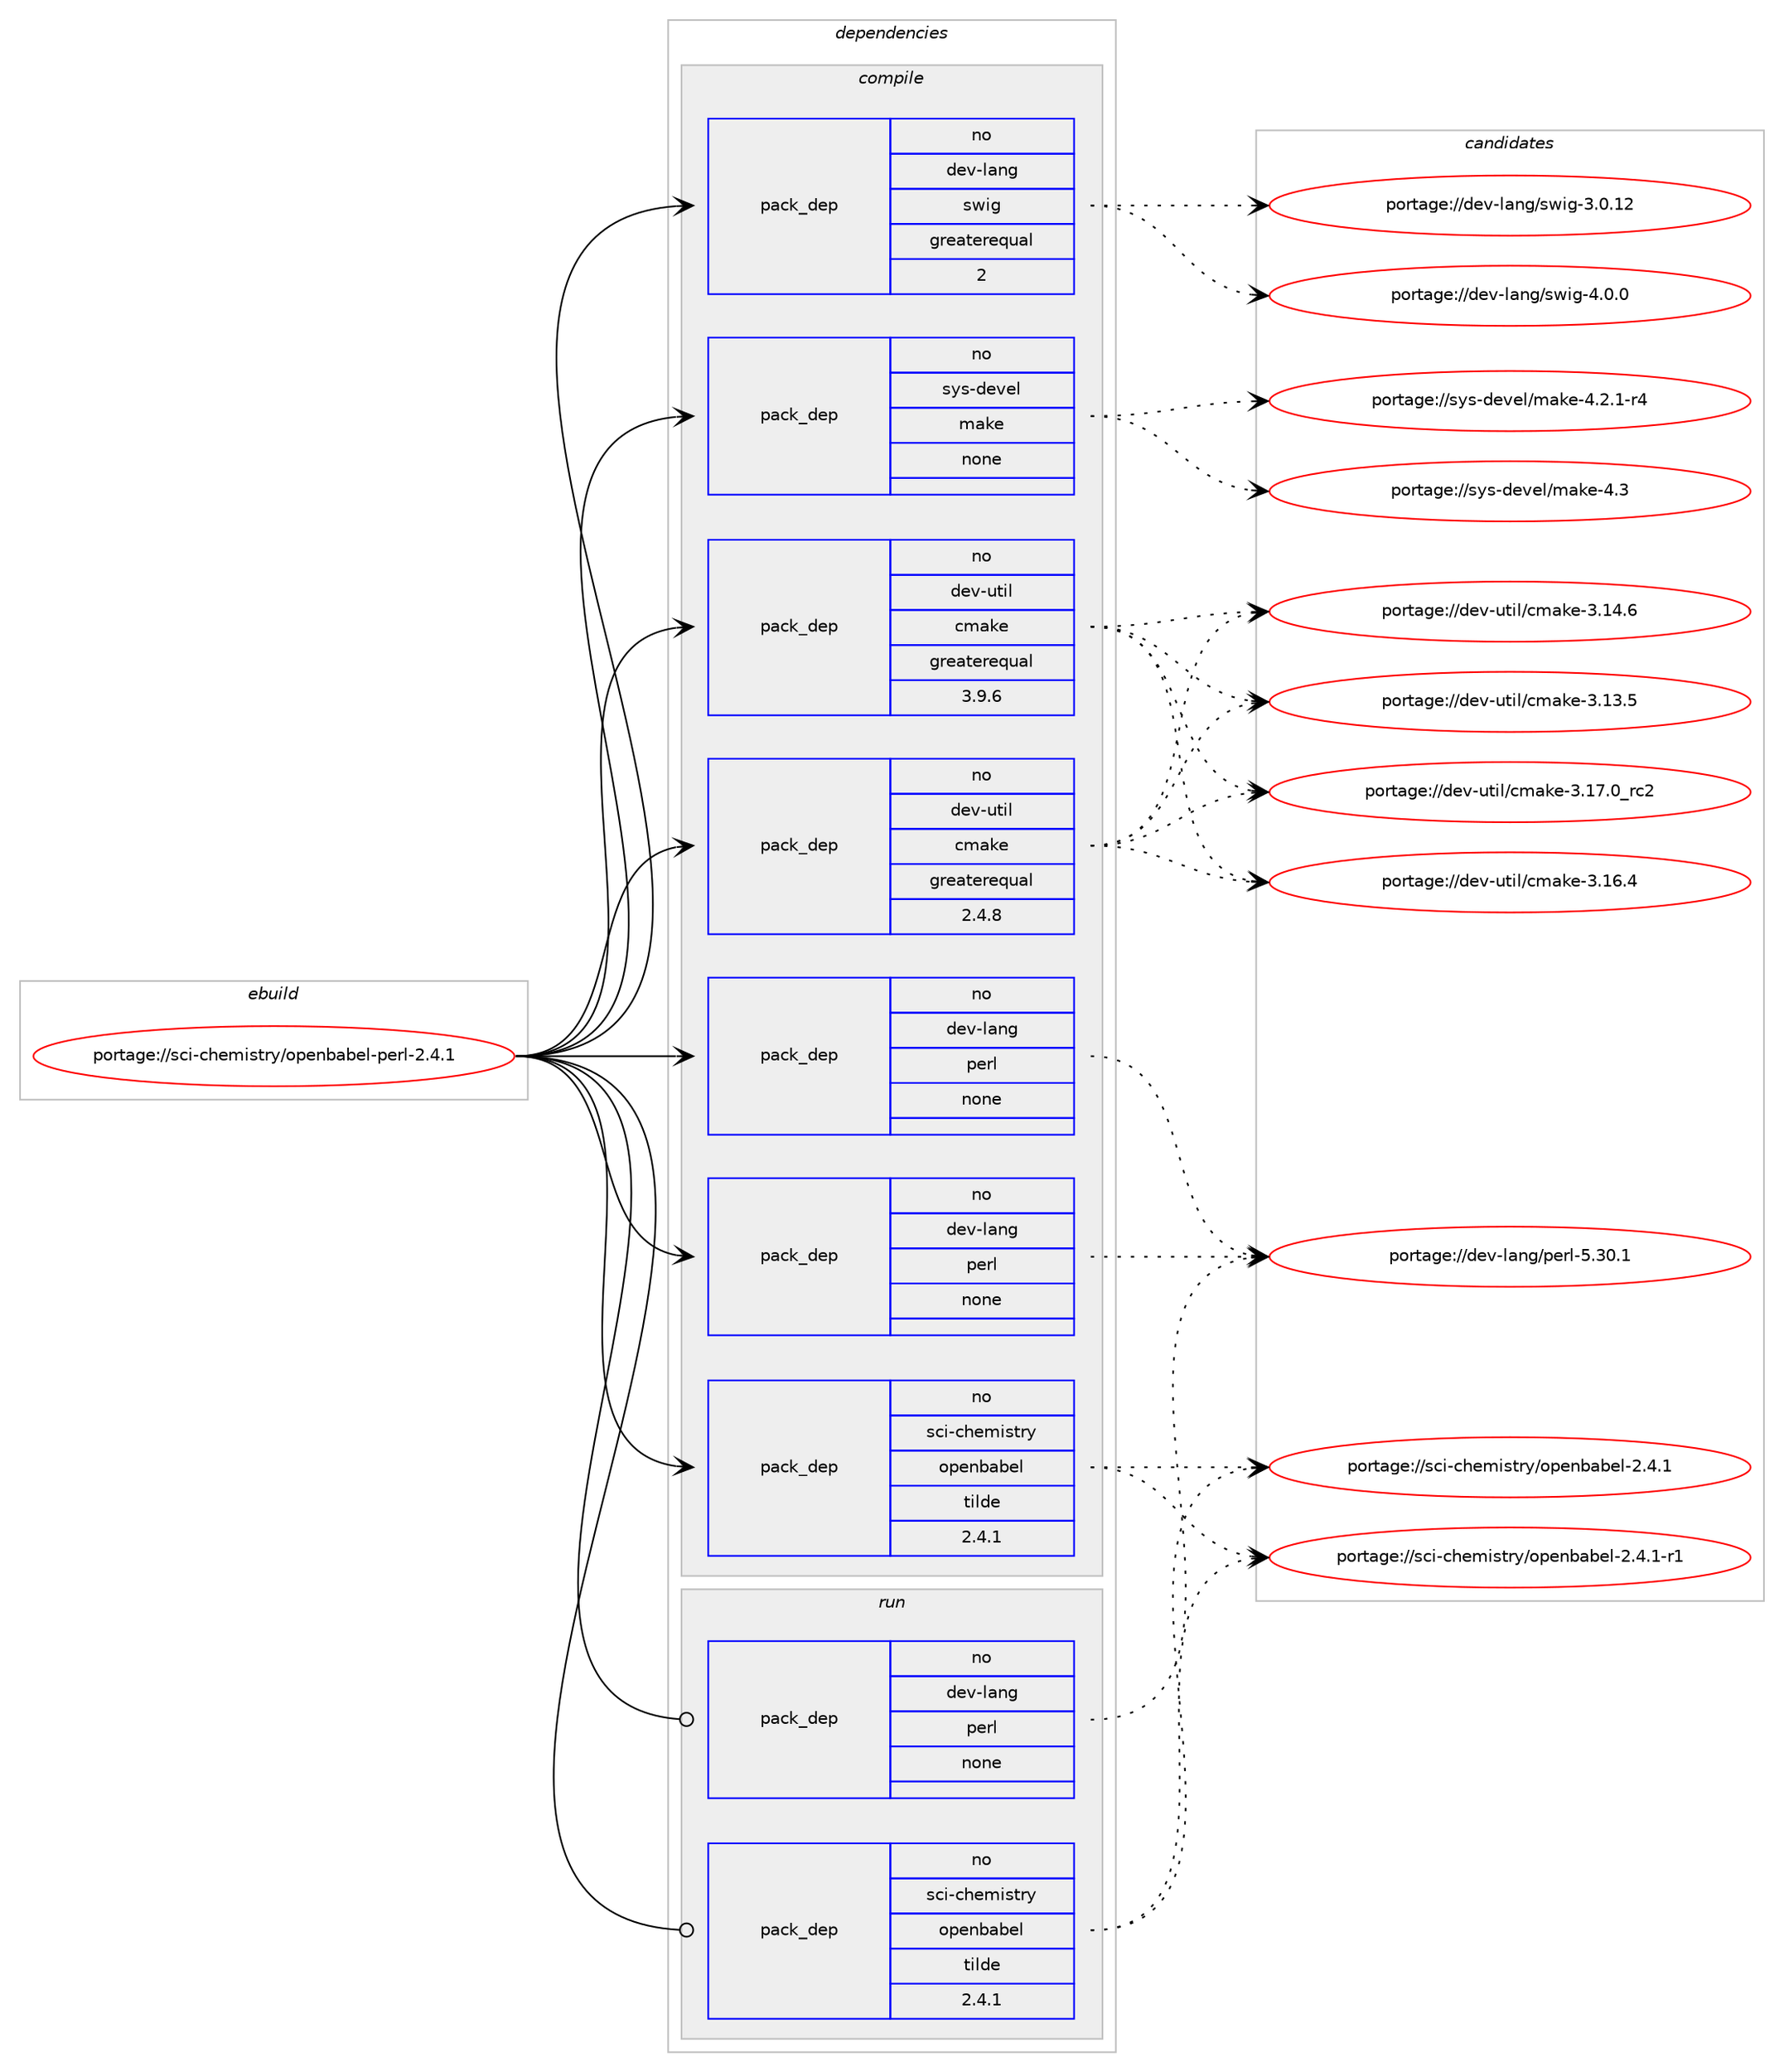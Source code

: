 digraph prolog {

# *************
# Graph options
# *************

newrank=true;
concentrate=true;
compound=true;
graph [rankdir=LR,fontname=Helvetica,fontsize=10,ranksep=1.5];#, ranksep=2.5, nodesep=0.2];
edge  [arrowhead=vee];
node  [fontname=Helvetica,fontsize=10];

# **********
# The ebuild
# **********

subgraph cluster_leftcol {
color=gray;
rank=same;
label=<<i>ebuild</i>>;
id [label="portage://sci-chemistry/openbabel-perl-2.4.1", color=red, width=4, href="../sci-chemistry/openbabel-perl-2.4.1.svg"];
}

# ****************
# The dependencies
# ****************

subgraph cluster_midcol {
color=gray;
label=<<i>dependencies</i>>;
subgraph cluster_compile {
fillcolor="#eeeeee";
style=filled;
label=<<i>compile</i>>;
subgraph pack42797 {
dependency55302 [label=<<TABLE BORDER="0" CELLBORDER="1" CELLSPACING="0" CELLPADDING="4" WIDTH="220"><TR><TD ROWSPAN="6" CELLPADDING="30">pack_dep</TD></TR><TR><TD WIDTH="110">no</TD></TR><TR><TD>dev-lang</TD></TR><TR><TD>perl</TD></TR><TR><TD>none</TD></TR><TR><TD></TD></TR></TABLE>>, shape=none, color=blue];
}
id:e -> dependency55302:w [weight=20,style="solid",arrowhead="vee"];
subgraph pack42798 {
dependency55303 [label=<<TABLE BORDER="0" CELLBORDER="1" CELLSPACING="0" CELLPADDING="4" WIDTH="220"><TR><TD ROWSPAN="6" CELLPADDING="30">pack_dep</TD></TR><TR><TD WIDTH="110">no</TD></TR><TR><TD>dev-lang</TD></TR><TR><TD>perl</TD></TR><TR><TD>none</TD></TR><TR><TD></TD></TR></TABLE>>, shape=none, color=blue];
}
id:e -> dependency55303:w [weight=20,style="solid",arrowhead="vee"];
subgraph pack42799 {
dependency55304 [label=<<TABLE BORDER="0" CELLBORDER="1" CELLSPACING="0" CELLPADDING="4" WIDTH="220"><TR><TD ROWSPAN="6" CELLPADDING="30">pack_dep</TD></TR><TR><TD WIDTH="110">no</TD></TR><TR><TD>dev-lang</TD></TR><TR><TD>swig</TD></TR><TR><TD>greaterequal</TD></TR><TR><TD>2</TD></TR></TABLE>>, shape=none, color=blue];
}
id:e -> dependency55304:w [weight=20,style="solid",arrowhead="vee"];
subgraph pack42800 {
dependency55305 [label=<<TABLE BORDER="0" CELLBORDER="1" CELLSPACING="0" CELLPADDING="4" WIDTH="220"><TR><TD ROWSPAN="6" CELLPADDING="30">pack_dep</TD></TR><TR><TD WIDTH="110">no</TD></TR><TR><TD>dev-util</TD></TR><TR><TD>cmake</TD></TR><TR><TD>greaterequal</TD></TR><TR><TD>2.4.8</TD></TR></TABLE>>, shape=none, color=blue];
}
id:e -> dependency55305:w [weight=20,style="solid",arrowhead="vee"];
subgraph pack42801 {
dependency55306 [label=<<TABLE BORDER="0" CELLBORDER="1" CELLSPACING="0" CELLPADDING="4" WIDTH="220"><TR><TD ROWSPAN="6" CELLPADDING="30">pack_dep</TD></TR><TR><TD WIDTH="110">no</TD></TR><TR><TD>dev-util</TD></TR><TR><TD>cmake</TD></TR><TR><TD>greaterequal</TD></TR><TR><TD>3.9.6</TD></TR></TABLE>>, shape=none, color=blue];
}
id:e -> dependency55306:w [weight=20,style="solid",arrowhead="vee"];
subgraph pack42802 {
dependency55307 [label=<<TABLE BORDER="0" CELLBORDER="1" CELLSPACING="0" CELLPADDING="4" WIDTH="220"><TR><TD ROWSPAN="6" CELLPADDING="30">pack_dep</TD></TR><TR><TD WIDTH="110">no</TD></TR><TR><TD>sci-chemistry</TD></TR><TR><TD>openbabel</TD></TR><TR><TD>tilde</TD></TR><TR><TD>2.4.1</TD></TR></TABLE>>, shape=none, color=blue];
}
id:e -> dependency55307:w [weight=20,style="solid",arrowhead="vee"];
subgraph pack42803 {
dependency55308 [label=<<TABLE BORDER="0" CELLBORDER="1" CELLSPACING="0" CELLPADDING="4" WIDTH="220"><TR><TD ROWSPAN="6" CELLPADDING="30">pack_dep</TD></TR><TR><TD WIDTH="110">no</TD></TR><TR><TD>sys-devel</TD></TR><TR><TD>make</TD></TR><TR><TD>none</TD></TR><TR><TD></TD></TR></TABLE>>, shape=none, color=blue];
}
id:e -> dependency55308:w [weight=20,style="solid",arrowhead="vee"];
}
subgraph cluster_compileandrun {
fillcolor="#eeeeee";
style=filled;
label=<<i>compile and run</i>>;
}
subgraph cluster_run {
fillcolor="#eeeeee";
style=filled;
label=<<i>run</i>>;
subgraph pack42804 {
dependency55309 [label=<<TABLE BORDER="0" CELLBORDER="1" CELLSPACING="0" CELLPADDING="4" WIDTH="220"><TR><TD ROWSPAN="6" CELLPADDING="30">pack_dep</TD></TR><TR><TD WIDTH="110">no</TD></TR><TR><TD>dev-lang</TD></TR><TR><TD>perl</TD></TR><TR><TD>none</TD></TR><TR><TD></TD></TR></TABLE>>, shape=none, color=blue];
}
id:e -> dependency55309:w [weight=20,style="solid",arrowhead="odot"];
subgraph pack42805 {
dependency55310 [label=<<TABLE BORDER="0" CELLBORDER="1" CELLSPACING="0" CELLPADDING="4" WIDTH="220"><TR><TD ROWSPAN="6" CELLPADDING="30">pack_dep</TD></TR><TR><TD WIDTH="110">no</TD></TR><TR><TD>sci-chemistry</TD></TR><TR><TD>openbabel</TD></TR><TR><TD>tilde</TD></TR><TR><TD>2.4.1</TD></TR></TABLE>>, shape=none, color=blue];
}
id:e -> dependency55310:w [weight=20,style="solid",arrowhead="odot"];
}
}

# **************
# The candidates
# **************

subgraph cluster_choices {
rank=same;
color=gray;
label=<<i>candidates</i>>;

subgraph choice42797 {
color=black;
nodesep=1;
choice10010111845108971101034711210111410845534651484649 [label="portage://dev-lang/perl-5.30.1", color=red, width=4,href="../dev-lang/perl-5.30.1.svg"];
dependency55302:e -> choice10010111845108971101034711210111410845534651484649:w [style=dotted,weight="100"];
}
subgraph choice42798 {
color=black;
nodesep=1;
choice10010111845108971101034711210111410845534651484649 [label="portage://dev-lang/perl-5.30.1", color=red, width=4,href="../dev-lang/perl-5.30.1.svg"];
dependency55303:e -> choice10010111845108971101034711210111410845534651484649:w [style=dotted,weight="100"];
}
subgraph choice42799 {
color=black;
nodesep=1;
choice100101118451089711010347115119105103455246484648 [label="portage://dev-lang/swig-4.0.0", color=red, width=4,href="../dev-lang/swig-4.0.0.svg"];
choice10010111845108971101034711511910510345514648464950 [label="portage://dev-lang/swig-3.0.12", color=red, width=4,href="../dev-lang/swig-3.0.12.svg"];
dependency55304:e -> choice100101118451089711010347115119105103455246484648:w [style=dotted,weight="100"];
dependency55304:e -> choice10010111845108971101034711511910510345514648464950:w [style=dotted,weight="100"];
}
subgraph choice42800 {
color=black;
nodesep=1;
choice1001011184511711610510847991099710710145514649554648951149950 [label="portage://dev-util/cmake-3.17.0_rc2", color=red, width=4,href="../dev-util/cmake-3.17.0_rc2.svg"];
choice1001011184511711610510847991099710710145514649544652 [label="portage://dev-util/cmake-3.16.4", color=red, width=4,href="../dev-util/cmake-3.16.4.svg"];
choice1001011184511711610510847991099710710145514649524654 [label="portage://dev-util/cmake-3.14.6", color=red, width=4,href="../dev-util/cmake-3.14.6.svg"];
choice1001011184511711610510847991099710710145514649514653 [label="portage://dev-util/cmake-3.13.5", color=red, width=4,href="../dev-util/cmake-3.13.5.svg"];
dependency55305:e -> choice1001011184511711610510847991099710710145514649554648951149950:w [style=dotted,weight="100"];
dependency55305:e -> choice1001011184511711610510847991099710710145514649544652:w [style=dotted,weight="100"];
dependency55305:e -> choice1001011184511711610510847991099710710145514649524654:w [style=dotted,weight="100"];
dependency55305:e -> choice1001011184511711610510847991099710710145514649514653:w [style=dotted,weight="100"];
}
subgraph choice42801 {
color=black;
nodesep=1;
choice1001011184511711610510847991099710710145514649554648951149950 [label="portage://dev-util/cmake-3.17.0_rc2", color=red, width=4,href="../dev-util/cmake-3.17.0_rc2.svg"];
choice1001011184511711610510847991099710710145514649544652 [label="portage://dev-util/cmake-3.16.4", color=red, width=4,href="../dev-util/cmake-3.16.4.svg"];
choice1001011184511711610510847991099710710145514649524654 [label="portage://dev-util/cmake-3.14.6", color=red, width=4,href="../dev-util/cmake-3.14.6.svg"];
choice1001011184511711610510847991099710710145514649514653 [label="portage://dev-util/cmake-3.13.5", color=red, width=4,href="../dev-util/cmake-3.13.5.svg"];
dependency55306:e -> choice1001011184511711610510847991099710710145514649554648951149950:w [style=dotted,weight="100"];
dependency55306:e -> choice1001011184511711610510847991099710710145514649544652:w [style=dotted,weight="100"];
dependency55306:e -> choice1001011184511711610510847991099710710145514649524654:w [style=dotted,weight="100"];
dependency55306:e -> choice1001011184511711610510847991099710710145514649514653:w [style=dotted,weight="100"];
}
subgraph choice42802 {
color=black;
nodesep=1;
choice115991054599104101109105115116114121471111121011109897981011084550465246494511449 [label="portage://sci-chemistry/openbabel-2.4.1-r1", color=red, width=4,href="../sci-chemistry/openbabel-2.4.1-r1.svg"];
choice11599105459910410110910511511611412147111112101110989798101108455046524649 [label="portage://sci-chemistry/openbabel-2.4.1", color=red, width=4,href="../sci-chemistry/openbabel-2.4.1.svg"];
dependency55307:e -> choice115991054599104101109105115116114121471111121011109897981011084550465246494511449:w [style=dotted,weight="100"];
dependency55307:e -> choice11599105459910410110910511511611412147111112101110989798101108455046524649:w [style=dotted,weight="100"];
}
subgraph choice42803 {
color=black;
nodesep=1;
choice11512111545100101118101108471099710710145524651 [label="portage://sys-devel/make-4.3", color=red, width=4,href="../sys-devel/make-4.3.svg"];
choice1151211154510010111810110847109971071014552465046494511452 [label="portage://sys-devel/make-4.2.1-r4", color=red, width=4,href="../sys-devel/make-4.2.1-r4.svg"];
dependency55308:e -> choice11512111545100101118101108471099710710145524651:w [style=dotted,weight="100"];
dependency55308:e -> choice1151211154510010111810110847109971071014552465046494511452:w [style=dotted,weight="100"];
}
subgraph choice42804 {
color=black;
nodesep=1;
choice10010111845108971101034711210111410845534651484649 [label="portage://dev-lang/perl-5.30.1", color=red, width=4,href="../dev-lang/perl-5.30.1.svg"];
dependency55309:e -> choice10010111845108971101034711210111410845534651484649:w [style=dotted,weight="100"];
}
subgraph choice42805 {
color=black;
nodesep=1;
choice115991054599104101109105115116114121471111121011109897981011084550465246494511449 [label="portage://sci-chemistry/openbabel-2.4.1-r1", color=red, width=4,href="../sci-chemistry/openbabel-2.4.1-r1.svg"];
choice11599105459910410110910511511611412147111112101110989798101108455046524649 [label="portage://sci-chemistry/openbabel-2.4.1", color=red, width=4,href="../sci-chemistry/openbabel-2.4.1.svg"];
dependency55310:e -> choice115991054599104101109105115116114121471111121011109897981011084550465246494511449:w [style=dotted,weight="100"];
dependency55310:e -> choice11599105459910410110910511511611412147111112101110989798101108455046524649:w [style=dotted,weight="100"];
}
}

}
